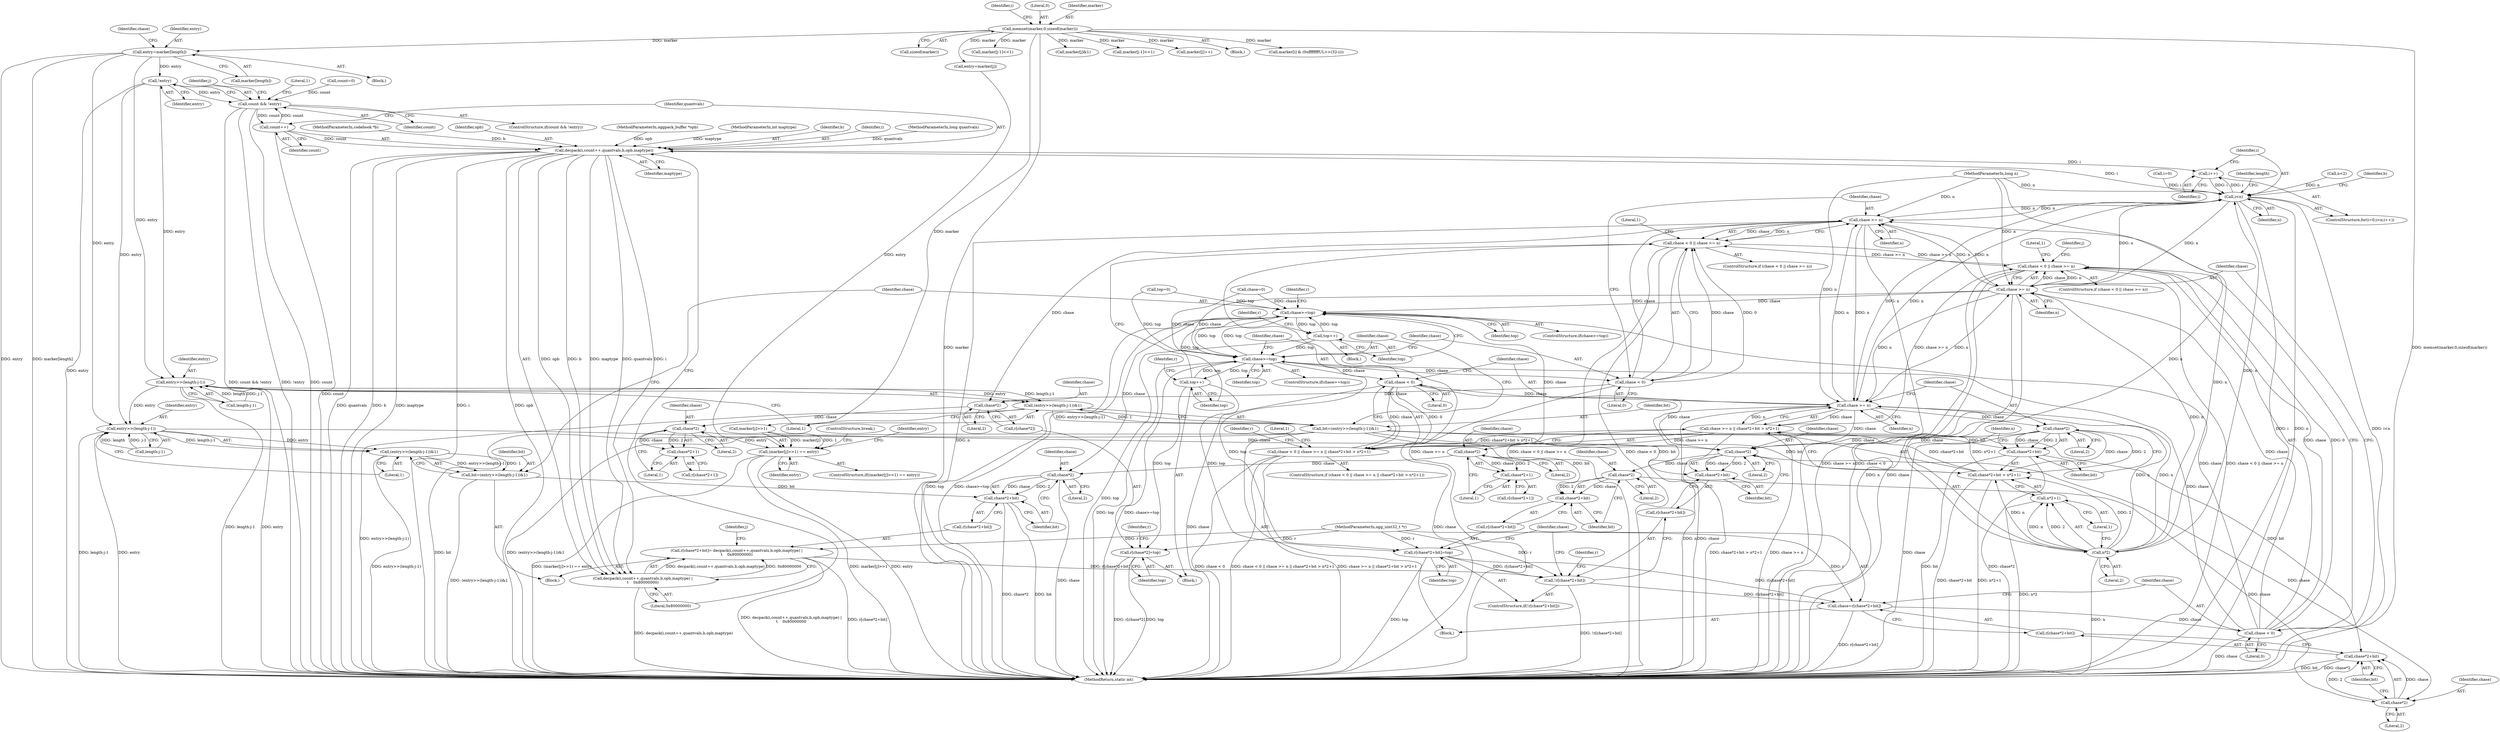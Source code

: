 digraph "1_Android_eeb4e45d5683f88488c083ecf142dc89bc3f0b47_0@array" {
"1000181" [label="(Call,entry=marker[length])"];
"1000143" [label="(Call,memset(marker,0,sizeof(marker)))"];
"1000193" [label="(Call,!entry)"];
"1000191" [label="(Call,count && !entry)"];
"1000355" [label="(Call,count++)"];
"1000353" [label="(Call,decpack(i,count++,quantvals,b,opb,maptype))"];
"1000155" [label="(Call,i++)"];
"1000152" [label="(Call,i<n)"];
"1000232" [label="(Call,chase >= n)"];
"1000228" [label="(Call,chase < 0 || chase >= n)"];
"1000306" [label="(Call,chase < 0 || chase >= n)"];
"1000242" [label="(Call,chase*2)"];
"1000250" [label="(Call,chase*2)"];
"1000249" [label="(Call,chase*2+1)"];
"1000283" [label="(Call,chase*2)"];
"1000282" [label="(Call,chase*2+bit)"];
"1000291" [label="(Call,chase*2)"];
"1000290" [label="(Call,chase*2+bit)"];
"1000301" [label="(Call,chase*2)"];
"1000300" [label="(Call,chase*2+bit)"];
"1000262" [label="(Call,chase >= n)"];
"1000261" [label="(Call,chase >= n || chase*2+bit > n*2+1)"];
"1000257" [label="(Call,chase < 0 || chase >= n || chase*2+bit > n*2+1)"];
"1000267" [label="(Call,chase*2)"];
"1000265" [label="(Call,chase*2+bit > n*2+1)"];
"1000266" [label="(Call,chase*2+bit)"];
"1000272" [label="(Call,n*2)"];
"1000271" [label="(Call,n*2+1)"];
"1000310" [label="(Call,chase >= n)"];
"1000223" [label="(Call,chase>=top)"];
"1000229" [label="(Call,chase < 0)"];
"1000237" [label="(Call,top++)"];
"1000239" [label="(Call,r[chase*2]=top)"];
"1000287" [label="(Call,r[chase*2+bit]=top)"];
"1000279" [label="(Call,!r[chase*2+bit])"];
"1000296" [label="(Call,chase=r[chase*2+bit])"];
"1000307" [label="(Call,chase < 0)"];
"1000329" [label="(Call,chase>=top)"];
"1000333" [label="(Call,top++)"];
"1000339" [label="(Call,chase*2)"];
"1000338" [label="(Call,chase*2+1)"];
"1000348" [label="(Call,chase*2)"];
"1000347" [label="(Call,chase*2+bit)"];
"1000258" [label="(Call,chase < 0)"];
"1000352" [label="(Call,decpack(i,count++,quantvals,b,opb,maptype) |\n\t    0x80000000)"];
"1000344" [label="(Call,r[chase*2+bit]= decpack(i,count++,quantvals,b,opb,maptype) |\n\t    0x80000000)"];
"1000214" [label="(Call,entry>>(length-j-1))"];
"1000213" [label="(Call,(entry>>(length-j-1))&1)"];
"1000211" [label="(Call,bit=(entry>>(length-j-1))&1)"];
"1000320" [label="(Call,entry>>(length-j-1))"];
"1000319" [label="(Call,(entry>>(length-j-1))&1)"];
"1000317" [label="(Call,bit=(entry>>(length-j-1))&1)"];
"1000407" [label="(Call,(marker[j]>>1) == entry)"];
"1000345" [label="(Call,r[chase*2+bit])"];
"1000110" [label="(MethodParameterIn,codebook *b)"];
"1000340" [label="(Identifier,chase)"];
"1000225" [label="(Identifier,top)"];
"1000364" [label="(Identifier,j)"];
"1000450" [label="(Call,marker[i] & (0xffffffffUL>>(32-i)))"];
"1000281" [label="(Identifier,r)"];
"1000132" [label="(Call,n<2)"];
"1000234" [label="(Identifier,n)"];
"1000270" [label="(Identifier,bit)"];
"1000268" [label="(Identifier,chase)"];
"1000251" [label="(Identifier,chase)"];
"1000248" [label="(Identifier,r)"];
"1000314" [label="(Literal,1)"];
"1000242" [label="(Call,chase*2)"];
"1000194" [label="(Identifier,entry)"];
"1000271" [label="(Call,n*2+1)"];
"1000334" [label="(Identifier,top)"];
"1000351" [label="(Identifier,bit)"];
"1000215" [label="(Identifier,entry)"];
"1000263" [label="(Identifier,chase)"];
"1000407" [label="(Call,(marker[j]>>1) == entry)"];
"1000260" [label="(Literal,0)"];
"1000150" [label="(Identifier,i)"];
"1000280" [label="(Call,r[chase*2+bit])"];
"1000436" [label="(Identifier,b)"];
"1000212" [label="(Identifier,bit)"];
"1000253" [label="(Literal,1)"];
"1000188" [label="(Identifier,chase)"];
"1000355" [label="(Call,count++)"];
"1000181" [label="(Call,entry=marker[length])"];
"1000311" [label="(Identifier,chase)"];
"1000262" [label="(Call,chase >= n)"];
"1000321" [label="(Identifier,entry)"];
"1000256" [label="(ControlStructure,if (chase < 0 || chase >= n || chase*2+bit > n*2+1))"];
"1000226" [label="(Block,)"];
"1000275" [label="(Literal,1)"];
"1000285" [label="(Literal,2)"];
"1000406" [label="(ControlStructure,if((marker[j]>>1) == entry))"];
"1000154" [label="(Identifier,n)"];
"1000224" [label="(Identifier,chase)"];
"1000182" [label="(Identifier,entry)"];
"1000320" [label="(Call,entry>>(length-j-1))"];
"1000152" [label="(Call,i<n)"];
"1000361" [label="(Literal,0x80000000)"];
"1000243" [label="(Identifier,chase)"];
"1000240" [label="(Call,r[chase*2])"];
"1000309" [label="(Literal,0)"];
"1000331" [label="(Identifier,top)"];
"1000247" [label="(Call,r[chase*2+1])"];
"1000222" [label="(ControlStructure,if(chase>=top))"];
"1000279" [label="(Call,!r[chase*2+bit])"];
"1000289" [label="(Identifier,r)"];
"1000121" [label="(Call,top=0)"];
"1000193" [label="(Call,!entry)"];
"1000342" [label="(Literal,1)"];
"1000216" [label="(Call,length-j-1)"];
"1000360" [label="(Identifier,maptype)"];
"1000148" [label="(ControlStructure,for(i=0;i<n;i++))"];
"1000107" [label="(MethodParameterIn,long n)"];
"1000239" [label="(Call,r[chase*2]=top)"];
"1000319" [label="(Call,(entry>>(length-j-1))&1)"];
"1000145" [label="(Literal,0)"];
"1000415" [label="(Call,entry=marker[j])"];
"1000359" [label="(Identifier,opb)"];
"1000146" [label="(Call,sizeof(marker))"];
"1000357" [label="(Identifier,quantvals)"];
"1000356" [label="(Identifier,count)"];
"1000304" [label="(Identifier,bit)"];
"1000286" [label="(Identifier,bit)"];
"1000156" [label="(Identifier,i)"];
"1000111" [label="(MethodParameterIn,oggpack_buffer *opb)"];
"1000269" [label="(Literal,2)"];
"1000227" [label="(ControlStructure,if (chase < 0 || chase >= n))"];
"1000273" [label="(Identifier,n)"];
"1000312" [label="(Identifier,n)"];
"1000149" [label="(Call,i=0)"];
"1000315" [label="(Block,)"];
"1000267" [label="(Call,chase*2)"];
"1000338" [label="(Call,chase*2+1)"];
"1000155" [label="(Call,i++)"];
"1000408" [label="(Call,marker[j]>>1)"];
"1000108" [label="(MethodParameterIn,ogg_uint32_t *r)"];
"1000250" [label="(Call,chase*2)"];
"1000432" [label="(ControlStructure,break;)"];
"1000297" [label="(Identifier,chase)"];
"1000350" [label="(Literal,2)"];
"1000328" [label="(ControlStructure,if(chase>=top))"];
"1000191" [label="(Call,count && !entry)"];
"1000295" [label="(Identifier,top)"];
"1000327" [label="(Literal,1)"];
"1000192" [label="(Identifier,count)"];
"1000332" [label="(Block,)"];
"1000333" [label="(Call,top++)"];
"1000278" [label="(ControlStructure,if(!r[chase*2+bit]))"];
"1000383" [label="(Call,marker[j-1]<<1)"];
"1000318" [label="(Identifier,bit)"];
"1000153" [label="(Identifier,i)"];
"1000228" [label="(Call,chase < 0 || chase >= n)"];
"1000236" [label="(Literal,1)"];
"1000277" [label="(Literal,1)"];
"1000230" [label="(Identifier,chase)"];
"1000187" [label="(Call,chase=0)"];
"1000233" [label="(Identifier,chase)"];
"1000294" [label="(Identifier,bit)"];
"1000282" [label="(Call,chase*2+bit)"];
"1000305" [label="(ControlStructure,if (chase < 0 || chase >= n))"];
"1000292" [label="(Identifier,chase)"];
"1000232" [label="(Call,chase >= n)"];
"1000112" [label="(MethodParameterIn,int maptype)"];
"1000358" [label="(Identifier,b)"];
"1000274" [label="(Literal,2)"];
"1000221" [label="(Literal,1)"];
"1000245" [label="(Identifier,top)"];
"1000266" [label="(Call,chase*2+bit)"];
"1000308" [label="(Identifier,chase)"];
"1000238" [label="(Identifier,top)"];
"1000200" [label="(Identifier,j)"];
"1000261" [label="(Call,chase >= n || chase*2+bit > n*2+1)"];
"1000209" [label="(Block,)"];
"1000214" [label="(Call,entry>>(length-j-1))"];
"1000353" [label="(Call,decpack(i,count++,quantvals,b,opb,maptype))"];
"1000197" [label="(Literal,1)"];
"1000307" [label="(Call,chase < 0)"];
"1000249" [label="(Call,chase*2+1)"];
"1000144" [label="(Identifier,marker)"];
"1000264" [label="(Identifier,n)"];
"1000244" [label="(Literal,2)"];
"1000117" [label="(Call,count=0)"];
"1000229" [label="(Call,chase < 0)"];
"1000166" [label="(Block,)"];
"1000348" [label="(Call,chase*2)"];
"1000272" [label="(Call,n*2)"];
"1000341" [label="(Literal,2)"];
"1000143" [label="(Call,memset(marker,0,sizeof(marker)))"];
"1000300" [label="(Call,chase*2+bit)"];
"1000339" [label="(Call,chase*2)"];
"1000293" [label="(Literal,2)"];
"1000190" [label="(ControlStructure,if(count && !entry))"];
"1000258" [label="(Call,chase < 0)"];
"1000416" [label="(Identifier,entry)"];
"1000306" [label="(Call,chase < 0 || chase >= n)"];
"1000283" [label="(Call,chase*2)"];
"1000160" [label="(Identifier,length)"];
"1000301" [label="(Call,chase*2)"];
"1000241" [label="(Identifier,r)"];
"1000346" [label="(Identifier,r)"];
"1000223" [label="(Call,chase>=top)"];
"1000208" [label="(Identifier,j)"];
"1000322" [label="(Call,length-j-1)"];
"1000349" [label="(Identifier,chase)"];
"1000413" [label="(Identifier,entry)"];
"1000464" [label="(MethodReturn,static int)"];
"1000330" [label="(Identifier,chase)"];
"1000354" [label="(Identifier,i)"];
"1000211" [label="(Call,bit=(entry>>(length-j-1))&1)"];
"1000183" [label="(Call,marker[length])"];
"1000329" [label="(Call,chase>=top)"];
"1000296" [label="(Call,chase=r[chase*2+bit])"];
"1000290" [label="(Call,chase*2+bit)"];
"1000373" [label="(Call,marker[j]&1)"];
"1000352" [label="(Call,decpack(i,count++,quantvals,b,opb,maptype) |\n\t    0x80000000)"];
"1000317" [label="(Call,bit=(entry>>(length-j-1))&1)"];
"1000231" [label="(Literal,0)"];
"1000336" [label="(Call,r[chase*2+1])"];
"1000291" [label="(Call,chase*2)"];
"1000310" [label="(Call,chase >= n)"];
"1000298" [label="(Call,r[chase*2+bit])"];
"1000265" [label="(Call,chase*2+bit > n*2+1)"];
"1000303" [label="(Literal,2)"];
"1000424" [label="(Call,marker[j-1]<<1)"];
"1000259" [label="(Identifier,chase)"];
"1000284" [label="(Identifier,chase)"];
"1000391" [label="(Call,marker[j]++)"];
"1000337" [label="(Identifier,r)"];
"1000237" [label="(Call,top++)"];
"1000142" [label="(Block,)"];
"1000344" [label="(Call,r[chase*2+bit]= decpack(i,count++,quantvals,b,opb,maptype) |\n\t    0x80000000)"];
"1000213" [label="(Call,(entry>>(length-j-1))&1)"];
"1000109" [label="(MethodParameterIn,long quantvals)"];
"1000252" [label="(Literal,2)"];
"1000347" [label="(Call,chase*2+bit)"];
"1000302" [label="(Identifier,chase)"];
"1000257" [label="(Call,chase < 0 || chase >= n || chase*2+bit > n*2+1)"];
"1000287" [label="(Call,r[chase*2+bit]=top)"];
"1000288" [label="(Call,r[chase*2+bit])"];
"1000181" -> "1000166"  [label="AST: "];
"1000181" -> "1000183"  [label="CFG: "];
"1000182" -> "1000181"  [label="AST: "];
"1000183" -> "1000181"  [label="AST: "];
"1000188" -> "1000181"  [label="CFG: "];
"1000181" -> "1000464"  [label="DDG: entry"];
"1000181" -> "1000464"  [label="DDG: marker[length]"];
"1000143" -> "1000181"  [label="DDG: marker"];
"1000181" -> "1000193"  [label="DDG: entry"];
"1000181" -> "1000214"  [label="DDG: entry"];
"1000181" -> "1000320"  [label="DDG: entry"];
"1000143" -> "1000142"  [label="AST: "];
"1000143" -> "1000146"  [label="CFG: "];
"1000144" -> "1000143"  [label="AST: "];
"1000145" -> "1000143"  [label="AST: "];
"1000146" -> "1000143"  [label="AST: "];
"1000150" -> "1000143"  [label="CFG: "];
"1000143" -> "1000464"  [label="DDG: marker"];
"1000143" -> "1000464"  [label="DDG: memset(marker,0,sizeof(marker))"];
"1000143" -> "1000373"  [label="DDG: marker"];
"1000143" -> "1000383"  [label="DDG: marker"];
"1000143" -> "1000391"  [label="DDG: marker"];
"1000143" -> "1000408"  [label="DDG: marker"];
"1000143" -> "1000415"  [label="DDG: marker"];
"1000143" -> "1000424"  [label="DDG: marker"];
"1000143" -> "1000450"  [label="DDG: marker"];
"1000193" -> "1000191"  [label="AST: "];
"1000193" -> "1000194"  [label="CFG: "];
"1000194" -> "1000193"  [label="AST: "];
"1000191" -> "1000193"  [label="CFG: "];
"1000193" -> "1000464"  [label="DDG: entry"];
"1000193" -> "1000191"  [label="DDG: entry"];
"1000193" -> "1000214"  [label="DDG: entry"];
"1000193" -> "1000320"  [label="DDG: entry"];
"1000191" -> "1000190"  [label="AST: "];
"1000191" -> "1000192"  [label="CFG: "];
"1000192" -> "1000191"  [label="AST: "];
"1000197" -> "1000191"  [label="CFG: "];
"1000200" -> "1000191"  [label="CFG: "];
"1000191" -> "1000464"  [label="DDG: count && !entry"];
"1000191" -> "1000464"  [label="DDG: !entry"];
"1000191" -> "1000464"  [label="DDG: count"];
"1000355" -> "1000191"  [label="DDG: count"];
"1000117" -> "1000191"  [label="DDG: count"];
"1000191" -> "1000355"  [label="DDG: count"];
"1000355" -> "1000353"  [label="AST: "];
"1000355" -> "1000356"  [label="CFG: "];
"1000356" -> "1000355"  [label="AST: "];
"1000357" -> "1000355"  [label="CFG: "];
"1000355" -> "1000464"  [label="DDG: count"];
"1000355" -> "1000353"  [label="DDG: count"];
"1000353" -> "1000352"  [label="AST: "];
"1000353" -> "1000360"  [label="CFG: "];
"1000354" -> "1000353"  [label="AST: "];
"1000357" -> "1000353"  [label="AST: "];
"1000358" -> "1000353"  [label="AST: "];
"1000359" -> "1000353"  [label="AST: "];
"1000360" -> "1000353"  [label="AST: "];
"1000361" -> "1000353"  [label="CFG: "];
"1000353" -> "1000464"  [label="DDG: quantvals"];
"1000353" -> "1000464"  [label="DDG: b"];
"1000353" -> "1000464"  [label="DDG: maptype"];
"1000353" -> "1000464"  [label="DDG: i"];
"1000353" -> "1000464"  [label="DDG: opb"];
"1000353" -> "1000155"  [label="DDG: i"];
"1000353" -> "1000352"  [label="DDG: opb"];
"1000353" -> "1000352"  [label="DDG: b"];
"1000353" -> "1000352"  [label="DDG: maptype"];
"1000353" -> "1000352"  [label="DDG: quantvals"];
"1000353" -> "1000352"  [label="DDG: i"];
"1000152" -> "1000353"  [label="DDG: i"];
"1000109" -> "1000353"  [label="DDG: quantvals"];
"1000110" -> "1000353"  [label="DDG: b"];
"1000111" -> "1000353"  [label="DDG: opb"];
"1000112" -> "1000353"  [label="DDG: maptype"];
"1000155" -> "1000148"  [label="AST: "];
"1000155" -> "1000156"  [label="CFG: "];
"1000156" -> "1000155"  [label="AST: "];
"1000153" -> "1000155"  [label="CFG: "];
"1000155" -> "1000152"  [label="DDG: i"];
"1000152" -> "1000155"  [label="DDG: i"];
"1000152" -> "1000148"  [label="AST: "];
"1000152" -> "1000154"  [label="CFG: "];
"1000153" -> "1000152"  [label="AST: "];
"1000154" -> "1000152"  [label="AST: "];
"1000160" -> "1000152"  [label="CFG: "];
"1000436" -> "1000152"  [label="CFG: "];
"1000152" -> "1000464"  [label="DDG: i<n"];
"1000152" -> "1000464"  [label="DDG: i"];
"1000152" -> "1000464"  [label="DDG: n"];
"1000149" -> "1000152"  [label="DDG: i"];
"1000310" -> "1000152"  [label="DDG: n"];
"1000262" -> "1000152"  [label="DDG: n"];
"1000132" -> "1000152"  [label="DDG: n"];
"1000272" -> "1000152"  [label="DDG: n"];
"1000232" -> "1000152"  [label="DDG: n"];
"1000107" -> "1000152"  [label="DDG: n"];
"1000152" -> "1000232"  [label="DDG: n"];
"1000152" -> "1000262"  [label="DDG: n"];
"1000152" -> "1000310"  [label="DDG: n"];
"1000232" -> "1000228"  [label="AST: "];
"1000232" -> "1000234"  [label="CFG: "];
"1000233" -> "1000232"  [label="AST: "];
"1000234" -> "1000232"  [label="AST: "];
"1000228" -> "1000232"  [label="CFG: "];
"1000232" -> "1000464"  [label="DDG: chase"];
"1000232" -> "1000464"  [label="DDG: n"];
"1000232" -> "1000228"  [label="DDG: chase"];
"1000232" -> "1000228"  [label="DDG: n"];
"1000229" -> "1000232"  [label="DDG: chase"];
"1000310" -> "1000232"  [label="DDG: n"];
"1000262" -> "1000232"  [label="DDG: n"];
"1000272" -> "1000232"  [label="DDG: n"];
"1000107" -> "1000232"  [label="DDG: n"];
"1000232" -> "1000242"  [label="DDG: chase"];
"1000232" -> "1000262"  [label="DDG: n"];
"1000232" -> "1000310"  [label="DDG: n"];
"1000228" -> "1000227"  [label="AST: "];
"1000228" -> "1000229"  [label="CFG: "];
"1000229" -> "1000228"  [label="AST: "];
"1000236" -> "1000228"  [label="CFG: "];
"1000238" -> "1000228"  [label="CFG: "];
"1000228" -> "1000464"  [label="DDG: chase < 0 || chase >= n"];
"1000228" -> "1000464"  [label="DDG: chase < 0"];
"1000228" -> "1000464"  [label="DDG: chase >= n"];
"1000229" -> "1000228"  [label="DDG: chase"];
"1000229" -> "1000228"  [label="DDG: 0"];
"1000306" -> "1000228"  [label="DDG: chase >= n"];
"1000228" -> "1000306"  [label="DDG: chase >= n"];
"1000306" -> "1000305"  [label="AST: "];
"1000306" -> "1000307"  [label="CFG: "];
"1000306" -> "1000310"  [label="CFG: "];
"1000307" -> "1000306"  [label="AST: "];
"1000310" -> "1000306"  [label="AST: "];
"1000314" -> "1000306"  [label="CFG: "];
"1000208" -> "1000306"  [label="CFG: "];
"1000306" -> "1000464"  [label="DDG: chase >= n"];
"1000306" -> "1000464"  [label="DDG: chase < 0"];
"1000306" -> "1000464"  [label="DDG: chase < 0 || chase >= n"];
"1000307" -> "1000306"  [label="DDG: chase"];
"1000307" -> "1000306"  [label="DDG: 0"];
"1000310" -> "1000306"  [label="DDG: chase"];
"1000310" -> "1000306"  [label="DDG: n"];
"1000261" -> "1000306"  [label="DDG: chase >= n"];
"1000242" -> "1000240"  [label="AST: "];
"1000242" -> "1000244"  [label="CFG: "];
"1000243" -> "1000242"  [label="AST: "];
"1000244" -> "1000242"  [label="AST: "];
"1000240" -> "1000242"  [label="CFG: "];
"1000229" -> "1000242"  [label="DDG: chase"];
"1000242" -> "1000250"  [label="DDG: chase"];
"1000250" -> "1000249"  [label="AST: "];
"1000250" -> "1000252"  [label="CFG: "];
"1000251" -> "1000250"  [label="AST: "];
"1000252" -> "1000250"  [label="AST: "];
"1000253" -> "1000250"  [label="CFG: "];
"1000250" -> "1000249"  [label="DDG: chase"];
"1000250" -> "1000249"  [label="DDG: 2"];
"1000250" -> "1000283"  [label="DDG: chase"];
"1000249" -> "1000247"  [label="AST: "];
"1000249" -> "1000253"  [label="CFG: "];
"1000253" -> "1000249"  [label="AST: "];
"1000247" -> "1000249"  [label="CFG: "];
"1000283" -> "1000282"  [label="AST: "];
"1000283" -> "1000285"  [label="CFG: "];
"1000284" -> "1000283"  [label="AST: "];
"1000285" -> "1000283"  [label="AST: "];
"1000286" -> "1000283"  [label="CFG: "];
"1000283" -> "1000282"  [label="DDG: chase"];
"1000283" -> "1000282"  [label="DDG: 2"];
"1000258" -> "1000283"  [label="DDG: chase"];
"1000267" -> "1000283"  [label="DDG: chase"];
"1000262" -> "1000283"  [label="DDG: chase"];
"1000283" -> "1000291"  [label="DDG: chase"];
"1000283" -> "1000301"  [label="DDG: chase"];
"1000282" -> "1000280"  [label="AST: "];
"1000282" -> "1000286"  [label="CFG: "];
"1000286" -> "1000282"  [label="AST: "];
"1000280" -> "1000282"  [label="CFG: "];
"1000211" -> "1000282"  [label="DDG: bit"];
"1000291" -> "1000290"  [label="AST: "];
"1000291" -> "1000293"  [label="CFG: "];
"1000292" -> "1000291"  [label="AST: "];
"1000293" -> "1000291"  [label="AST: "];
"1000294" -> "1000291"  [label="CFG: "];
"1000291" -> "1000290"  [label="DDG: chase"];
"1000291" -> "1000290"  [label="DDG: 2"];
"1000291" -> "1000301"  [label="DDG: chase"];
"1000290" -> "1000288"  [label="AST: "];
"1000290" -> "1000294"  [label="CFG: "];
"1000294" -> "1000290"  [label="AST: "];
"1000288" -> "1000290"  [label="CFG: "];
"1000211" -> "1000290"  [label="DDG: bit"];
"1000301" -> "1000300"  [label="AST: "];
"1000301" -> "1000303"  [label="CFG: "];
"1000302" -> "1000301"  [label="AST: "];
"1000303" -> "1000301"  [label="AST: "];
"1000304" -> "1000301"  [label="CFG: "];
"1000301" -> "1000300"  [label="DDG: chase"];
"1000301" -> "1000300"  [label="DDG: 2"];
"1000300" -> "1000298"  [label="AST: "];
"1000300" -> "1000304"  [label="CFG: "];
"1000304" -> "1000300"  [label="AST: "];
"1000298" -> "1000300"  [label="CFG: "];
"1000300" -> "1000464"  [label="DDG: bit"];
"1000300" -> "1000464"  [label="DDG: chase*2"];
"1000211" -> "1000300"  [label="DDG: bit"];
"1000262" -> "1000261"  [label="AST: "];
"1000262" -> "1000264"  [label="CFG: "];
"1000263" -> "1000262"  [label="AST: "];
"1000264" -> "1000262"  [label="AST: "];
"1000268" -> "1000262"  [label="CFG: "];
"1000261" -> "1000262"  [label="CFG: "];
"1000262" -> "1000464"  [label="DDG: n"];
"1000262" -> "1000464"  [label="DDG: chase"];
"1000262" -> "1000261"  [label="DDG: chase"];
"1000262" -> "1000261"  [label="DDG: n"];
"1000258" -> "1000262"  [label="DDG: chase"];
"1000310" -> "1000262"  [label="DDG: n"];
"1000272" -> "1000262"  [label="DDG: n"];
"1000107" -> "1000262"  [label="DDG: n"];
"1000262" -> "1000267"  [label="DDG: chase"];
"1000262" -> "1000272"  [label="DDG: n"];
"1000262" -> "1000310"  [label="DDG: n"];
"1000261" -> "1000257"  [label="AST: "];
"1000261" -> "1000265"  [label="CFG: "];
"1000265" -> "1000261"  [label="AST: "];
"1000257" -> "1000261"  [label="CFG: "];
"1000261" -> "1000464"  [label="DDG: chase*2+bit > n*2+1"];
"1000261" -> "1000464"  [label="DDG: chase >= n"];
"1000261" -> "1000257"  [label="DDG: chase >= n"];
"1000261" -> "1000257"  [label="DDG: chase*2+bit > n*2+1"];
"1000265" -> "1000261"  [label="DDG: chase*2+bit"];
"1000265" -> "1000261"  [label="DDG: n*2+1"];
"1000257" -> "1000256"  [label="AST: "];
"1000257" -> "1000258"  [label="CFG: "];
"1000258" -> "1000257"  [label="AST: "];
"1000277" -> "1000257"  [label="CFG: "];
"1000281" -> "1000257"  [label="CFG: "];
"1000257" -> "1000464"  [label="DDG: chase < 0"];
"1000257" -> "1000464"  [label="DDG: chase < 0 || chase >= n || chase*2+bit > n*2+1"];
"1000257" -> "1000464"  [label="DDG: chase >= n || chase*2+bit > n*2+1"];
"1000258" -> "1000257"  [label="DDG: chase"];
"1000258" -> "1000257"  [label="DDG: 0"];
"1000267" -> "1000266"  [label="AST: "];
"1000267" -> "1000269"  [label="CFG: "];
"1000268" -> "1000267"  [label="AST: "];
"1000269" -> "1000267"  [label="AST: "];
"1000270" -> "1000267"  [label="CFG: "];
"1000267" -> "1000464"  [label="DDG: chase"];
"1000267" -> "1000265"  [label="DDG: chase"];
"1000267" -> "1000265"  [label="DDG: 2"];
"1000267" -> "1000266"  [label="DDG: chase"];
"1000267" -> "1000266"  [label="DDG: 2"];
"1000265" -> "1000271"  [label="CFG: "];
"1000266" -> "1000265"  [label="AST: "];
"1000271" -> "1000265"  [label="AST: "];
"1000265" -> "1000464"  [label="DDG: chase*2+bit"];
"1000265" -> "1000464"  [label="DDG: n*2+1"];
"1000211" -> "1000265"  [label="DDG: bit"];
"1000272" -> "1000265"  [label="DDG: n"];
"1000272" -> "1000265"  [label="DDG: 2"];
"1000266" -> "1000270"  [label="CFG: "];
"1000270" -> "1000266"  [label="AST: "];
"1000273" -> "1000266"  [label="CFG: "];
"1000266" -> "1000464"  [label="DDG: chase*2"];
"1000266" -> "1000464"  [label="DDG: bit"];
"1000211" -> "1000266"  [label="DDG: bit"];
"1000272" -> "1000271"  [label="AST: "];
"1000272" -> "1000274"  [label="CFG: "];
"1000273" -> "1000272"  [label="AST: "];
"1000274" -> "1000272"  [label="AST: "];
"1000275" -> "1000272"  [label="CFG: "];
"1000272" -> "1000464"  [label="DDG: n"];
"1000272" -> "1000271"  [label="DDG: n"];
"1000272" -> "1000271"  [label="DDG: 2"];
"1000107" -> "1000272"  [label="DDG: n"];
"1000272" -> "1000310"  [label="DDG: n"];
"1000271" -> "1000275"  [label="CFG: "];
"1000275" -> "1000271"  [label="AST: "];
"1000271" -> "1000464"  [label="DDG: n*2"];
"1000310" -> "1000312"  [label="CFG: "];
"1000311" -> "1000310"  [label="AST: "];
"1000312" -> "1000310"  [label="AST: "];
"1000310" -> "1000464"  [label="DDG: n"];
"1000310" -> "1000464"  [label="DDG: chase"];
"1000310" -> "1000223"  [label="DDG: chase"];
"1000307" -> "1000310"  [label="DDG: chase"];
"1000107" -> "1000310"  [label="DDG: n"];
"1000310" -> "1000329"  [label="DDG: chase"];
"1000223" -> "1000222"  [label="AST: "];
"1000223" -> "1000225"  [label="CFG: "];
"1000224" -> "1000223"  [label="AST: "];
"1000225" -> "1000223"  [label="AST: "];
"1000230" -> "1000223"  [label="CFG: "];
"1000259" -> "1000223"  [label="CFG: "];
"1000223" -> "1000464"  [label="DDG: top"];
"1000223" -> "1000464"  [label="DDG: chase>=top"];
"1000187" -> "1000223"  [label="DDG: chase"];
"1000307" -> "1000223"  [label="DDG: chase"];
"1000333" -> "1000223"  [label="DDG: top"];
"1000121" -> "1000223"  [label="DDG: top"];
"1000329" -> "1000223"  [label="DDG: top"];
"1000237" -> "1000223"  [label="DDG: top"];
"1000223" -> "1000229"  [label="DDG: chase"];
"1000223" -> "1000237"  [label="DDG: top"];
"1000223" -> "1000258"  [label="DDG: chase"];
"1000223" -> "1000287"  [label="DDG: top"];
"1000223" -> "1000329"  [label="DDG: top"];
"1000229" -> "1000231"  [label="CFG: "];
"1000230" -> "1000229"  [label="AST: "];
"1000231" -> "1000229"  [label="AST: "];
"1000233" -> "1000229"  [label="CFG: "];
"1000229" -> "1000464"  [label="DDG: chase"];
"1000237" -> "1000226"  [label="AST: "];
"1000237" -> "1000238"  [label="CFG: "];
"1000238" -> "1000237"  [label="AST: "];
"1000241" -> "1000237"  [label="CFG: "];
"1000237" -> "1000239"  [label="DDG: top"];
"1000237" -> "1000287"  [label="DDG: top"];
"1000237" -> "1000329"  [label="DDG: top"];
"1000239" -> "1000226"  [label="AST: "];
"1000239" -> "1000245"  [label="CFG: "];
"1000240" -> "1000239"  [label="AST: "];
"1000245" -> "1000239"  [label="AST: "];
"1000248" -> "1000239"  [label="CFG: "];
"1000239" -> "1000464"  [label="DDG: r[chase*2]"];
"1000239" -> "1000464"  [label="DDG: top"];
"1000108" -> "1000239"  [label="DDG: r"];
"1000287" -> "1000278"  [label="AST: "];
"1000287" -> "1000295"  [label="CFG: "];
"1000288" -> "1000287"  [label="AST: "];
"1000295" -> "1000287"  [label="AST: "];
"1000297" -> "1000287"  [label="CFG: "];
"1000287" -> "1000464"  [label="DDG: top"];
"1000287" -> "1000279"  [label="DDG: r[chase*2+bit]"];
"1000108" -> "1000287"  [label="DDG: r"];
"1000287" -> "1000296"  [label="DDG: r[chase*2+bit]"];
"1000279" -> "1000278"  [label="AST: "];
"1000279" -> "1000280"  [label="CFG: "];
"1000280" -> "1000279"  [label="AST: "];
"1000289" -> "1000279"  [label="CFG: "];
"1000297" -> "1000279"  [label="CFG: "];
"1000279" -> "1000464"  [label="DDG: !r[chase*2+bit]"];
"1000344" -> "1000279"  [label="DDG: r[chase*2+bit]"];
"1000108" -> "1000279"  [label="DDG: r"];
"1000279" -> "1000296"  [label="DDG: r[chase*2+bit]"];
"1000296" -> "1000209"  [label="AST: "];
"1000296" -> "1000298"  [label="CFG: "];
"1000297" -> "1000296"  [label="AST: "];
"1000298" -> "1000296"  [label="AST: "];
"1000308" -> "1000296"  [label="CFG: "];
"1000296" -> "1000464"  [label="DDG: r[chase*2+bit]"];
"1000108" -> "1000296"  [label="DDG: r"];
"1000296" -> "1000307"  [label="DDG: chase"];
"1000307" -> "1000309"  [label="CFG: "];
"1000308" -> "1000307"  [label="AST: "];
"1000309" -> "1000307"  [label="AST: "];
"1000311" -> "1000307"  [label="CFG: "];
"1000307" -> "1000464"  [label="DDG: chase"];
"1000307" -> "1000329"  [label="DDG: chase"];
"1000329" -> "1000328"  [label="AST: "];
"1000329" -> "1000331"  [label="CFG: "];
"1000330" -> "1000329"  [label="AST: "];
"1000331" -> "1000329"  [label="AST: "];
"1000334" -> "1000329"  [label="CFG: "];
"1000346" -> "1000329"  [label="CFG: "];
"1000329" -> "1000464"  [label="DDG: top"];
"1000329" -> "1000464"  [label="DDG: chase>=top"];
"1000187" -> "1000329"  [label="DDG: chase"];
"1000333" -> "1000329"  [label="DDG: top"];
"1000121" -> "1000329"  [label="DDG: top"];
"1000329" -> "1000333"  [label="DDG: top"];
"1000329" -> "1000339"  [label="DDG: chase"];
"1000329" -> "1000348"  [label="DDG: chase"];
"1000333" -> "1000332"  [label="AST: "];
"1000333" -> "1000334"  [label="CFG: "];
"1000334" -> "1000333"  [label="AST: "];
"1000337" -> "1000333"  [label="CFG: "];
"1000333" -> "1000464"  [label="DDG: top"];
"1000339" -> "1000338"  [label="AST: "];
"1000339" -> "1000341"  [label="CFG: "];
"1000340" -> "1000339"  [label="AST: "];
"1000341" -> "1000339"  [label="AST: "];
"1000342" -> "1000339"  [label="CFG: "];
"1000339" -> "1000338"  [label="DDG: chase"];
"1000339" -> "1000338"  [label="DDG: 2"];
"1000339" -> "1000348"  [label="DDG: chase"];
"1000338" -> "1000336"  [label="AST: "];
"1000338" -> "1000342"  [label="CFG: "];
"1000342" -> "1000338"  [label="AST: "];
"1000336" -> "1000338"  [label="CFG: "];
"1000348" -> "1000347"  [label="AST: "];
"1000348" -> "1000350"  [label="CFG: "];
"1000349" -> "1000348"  [label="AST: "];
"1000350" -> "1000348"  [label="AST: "];
"1000351" -> "1000348"  [label="CFG: "];
"1000348" -> "1000464"  [label="DDG: chase"];
"1000348" -> "1000347"  [label="DDG: chase"];
"1000348" -> "1000347"  [label="DDG: 2"];
"1000347" -> "1000345"  [label="AST: "];
"1000347" -> "1000351"  [label="CFG: "];
"1000351" -> "1000347"  [label="AST: "];
"1000345" -> "1000347"  [label="CFG: "];
"1000347" -> "1000464"  [label="DDG: bit"];
"1000347" -> "1000464"  [label="DDG: chase*2"];
"1000317" -> "1000347"  [label="DDG: bit"];
"1000258" -> "1000260"  [label="CFG: "];
"1000259" -> "1000258"  [label="AST: "];
"1000260" -> "1000258"  [label="AST: "];
"1000263" -> "1000258"  [label="CFG: "];
"1000258" -> "1000464"  [label="DDG: chase"];
"1000352" -> "1000344"  [label="AST: "];
"1000352" -> "1000361"  [label="CFG: "];
"1000361" -> "1000352"  [label="AST: "];
"1000344" -> "1000352"  [label="CFG: "];
"1000352" -> "1000464"  [label="DDG: decpack(i,count++,quantvals,b,opb,maptype)"];
"1000352" -> "1000344"  [label="DDG: decpack(i,count++,quantvals,b,opb,maptype)"];
"1000352" -> "1000344"  [label="DDG: 0x80000000"];
"1000344" -> "1000315"  [label="AST: "];
"1000345" -> "1000344"  [label="AST: "];
"1000364" -> "1000344"  [label="CFG: "];
"1000344" -> "1000464"  [label="DDG: decpack(i,count++,quantvals,b,opb,maptype) |\n\t    0x80000000"];
"1000344" -> "1000464"  [label="DDG: r[chase*2+bit]"];
"1000108" -> "1000344"  [label="DDG: r"];
"1000214" -> "1000213"  [label="AST: "];
"1000214" -> "1000216"  [label="CFG: "];
"1000215" -> "1000214"  [label="AST: "];
"1000216" -> "1000214"  [label="AST: "];
"1000221" -> "1000214"  [label="CFG: "];
"1000214" -> "1000464"  [label="DDG: length-j-1"];
"1000214" -> "1000464"  [label="DDG: entry"];
"1000214" -> "1000213"  [label="DDG: entry"];
"1000214" -> "1000213"  [label="DDG: length-j-1"];
"1000216" -> "1000214"  [label="DDG: length"];
"1000216" -> "1000214"  [label="DDG: j-1"];
"1000214" -> "1000320"  [label="DDG: entry"];
"1000213" -> "1000211"  [label="AST: "];
"1000213" -> "1000221"  [label="CFG: "];
"1000221" -> "1000213"  [label="AST: "];
"1000211" -> "1000213"  [label="CFG: "];
"1000213" -> "1000464"  [label="DDG: entry>>(length-j-1)"];
"1000213" -> "1000211"  [label="DDG: entry>>(length-j-1)"];
"1000213" -> "1000211"  [label="DDG: 1"];
"1000211" -> "1000209"  [label="AST: "];
"1000212" -> "1000211"  [label="AST: "];
"1000224" -> "1000211"  [label="CFG: "];
"1000211" -> "1000464"  [label="DDG: bit"];
"1000211" -> "1000464"  [label="DDG: (entry>>(length-j-1))&1"];
"1000320" -> "1000319"  [label="AST: "];
"1000320" -> "1000322"  [label="CFG: "];
"1000321" -> "1000320"  [label="AST: "];
"1000322" -> "1000320"  [label="AST: "];
"1000327" -> "1000320"  [label="CFG: "];
"1000320" -> "1000464"  [label="DDG: length-j-1"];
"1000320" -> "1000464"  [label="DDG: entry"];
"1000320" -> "1000319"  [label="DDG: entry"];
"1000320" -> "1000319"  [label="DDG: length-j-1"];
"1000322" -> "1000320"  [label="DDG: length"];
"1000322" -> "1000320"  [label="DDG: j-1"];
"1000320" -> "1000407"  [label="DDG: entry"];
"1000319" -> "1000317"  [label="AST: "];
"1000319" -> "1000327"  [label="CFG: "];
"1000327" -> "1000319"  [label="AST: "];
"1000317" -> "1000319"  [label="CFG: "];
"1000319" -> "1000464"  [label="DDG: entry>>(length-j-1)"];
"1000319" -> "1000317"  [label="DDG: entry>>(length-j-1)"];
"1000319" -> "1000317"  [label="DDG: 1"];
"1000317" -> "1000315"  [label="AST: "];
"1000318" -> "1000317"  [label="AST: "];
"1000330" -> "1000317"  [label="CFG: "];
"1000317" -> "1000464"  [label="DDG: (entry>>(length-j-1))&1"];
"1000407" -> "1000406"  [label="AST: "];
"1000407" -> "1000413"  [label="CFG: "];
"1000408" -> "1000407"  [label="AST: "];
"1000413" -> "1000407"  [label="AST: "];
"1000416" -> "1000407"  [label="CFG: "];
"1000432" -> "1000407"  [label="CFG: "];
"1000407" -> "1000464"  [label="DDG: (marker[j]>>1) == entry"];
"1000407" -> "1000464"  [label="DDG: marker[j]>>1"];
"1000407" -> "1000464"  [label="DDG: entry"];
"1000408" -> "1000407"  [label="DDG: marker[j]"];
"1000408" -> "1000407"  [label="DDG: 1"];
"1000415" -> "1000407"  [label="DDG: entry"];
}
